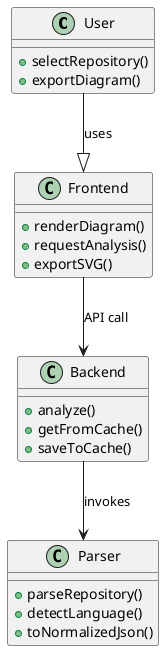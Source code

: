 @startuml
' Class Diagram for UML Designer AI
class User {
  +selectRepository()
  +exportDiagram()
}
class Frontend {
  +renderDiagram()
  +requestAnalysis()
  +exportSVG()
}
class Backend {
  +analyze()
  +getFromCache()
  +saveToCache()
}
class Parser {
  +parseRepository()
  +detectLanguage()
  +toNormalizedJson()
}
User --|> Frontend : uses
Frontend --> Backend : API call
Backend --> Parser : invokes
@enduml
